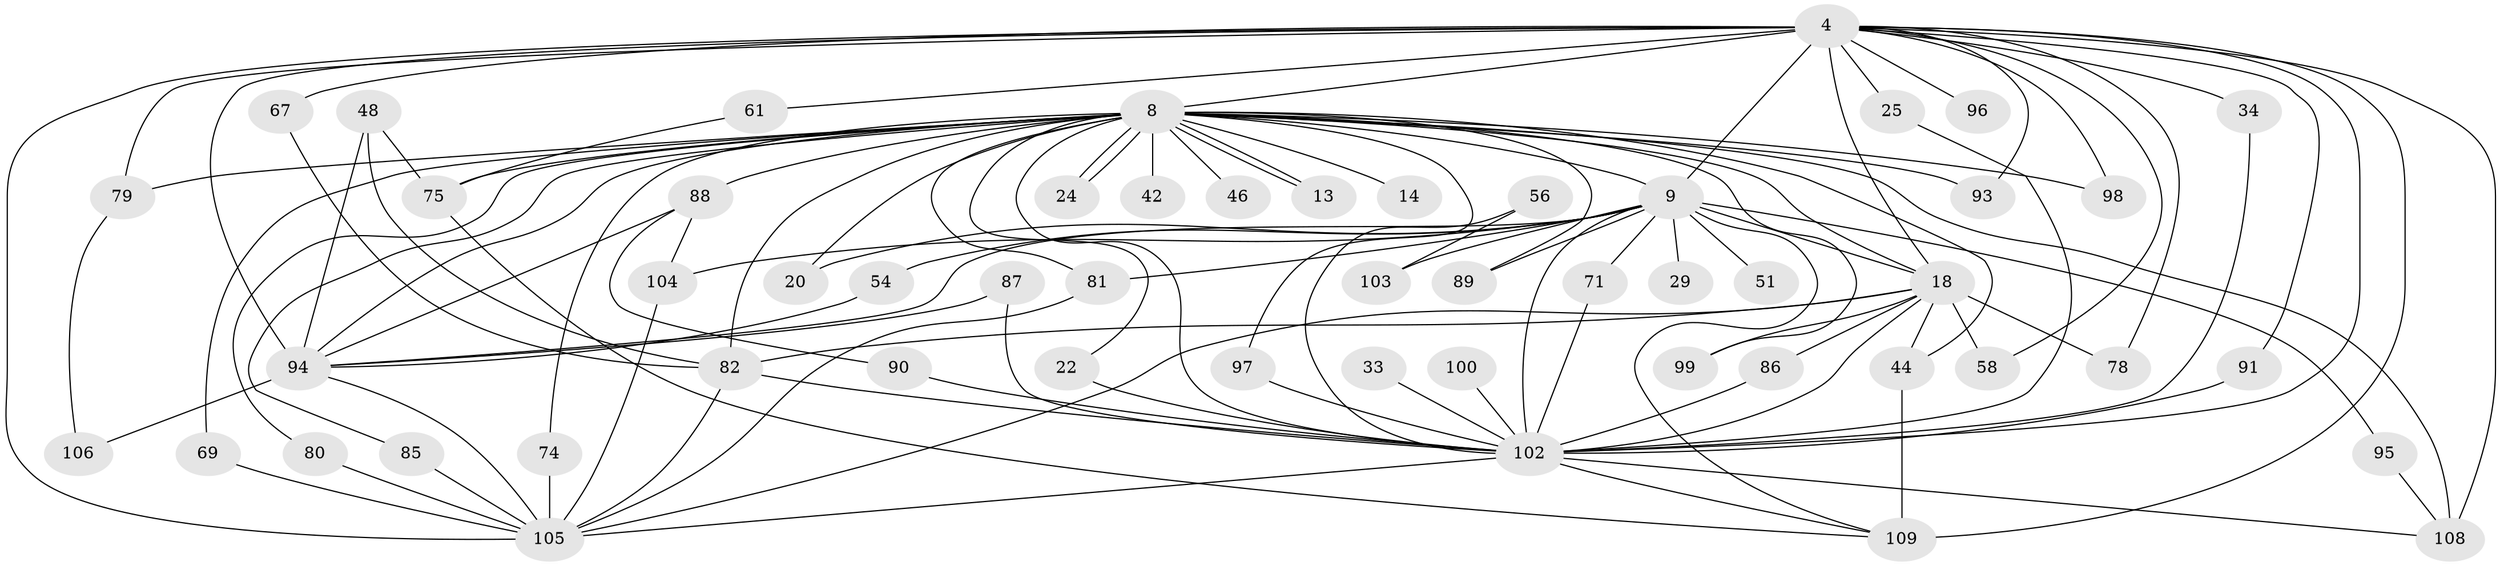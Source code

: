 // original degree distribution, {27: 0.009174311926605505, 24: 0.009174311926605505, 12: 0.009174311926605505, 25: 0.009174311926605505, 16: 0.01834862385321101, 22: 0.009174311926605505, 20: 0.009174311926605505, 30: 0.009174311926605505, 21: 0.009174311926605505, 3: 0.13761467889908258, 2: 0.5963302752293578, 13: 0.009174311926605505, 8: 0.009174311926605505, 5: 0.03669724770642202, 4: 0.10091743119266056, 6: 0.009174311926605505, 7: 0.009174311926605505}
// Generated by graph-tools (version 1.1) at 2025/49/03/04/25 21:49:45]
// undirected, 54 vertices, 110 edges
graph export_dot {
graph [start="1"]
  node [color=gray90,style=filled];
  4 [super="+2"];
  8 [super="+1"];
  9 [super="+7"];
  13;
  14;
  18 [super="+5"];
  20;
  22;
  24;
  25;
  29;
  33;
  34;
  42;
  44 [super="+11"];
  46;
  48;
  51;
  54 [super="+32"];
  56;
  58;
  61;
  67;
  69;
  71;
  74;
  75 [super="+55"];
  78;
  79 [super="+70"];
  80;
  81 [super="+50"];
  82 [super="+64+26"];
  85;
  86;
  87 [super="+27"];
  88 [super="+28+47"];
  89;
  90;
  91 [super="+62"];
  93;
  94 [super="+17+83"];
  95;
  96;
  97;
  98;
  99;
  100;
  102 [super="+84+101"];
  103 [super="+57"];
  104 [super="+72+19"];
  105 [super="+52+66+77"];
  106;
  108 [super="+73"];
  109 [super="+30+107"];
  4 -- 8 [weight=4];
  4 -- 9 [weight=4];
  4 -- 25;
  4 -- 58;
  4 -- 61;
  4 -- 67;
  4 -- 78;
  4 -- 93;
  4 -- 94 [weight=7];
  4 -- 96 [weight=2];
  4 -- 79 [weight=2];
  4 -- 34;
  4 -- 98;
  4 -- 109 [weight=3];
  4 -- 91;
  4 -- 108 [weight=3];
  4 -- 102 [weight=5];
  4 -- 18 [weight=4];
  4 -- 105 [weight=4];
  8 -- 9 [weight=4];
  8 -- 13;
  8 -- 13;
  8 -- 20;
  8 -- 22;
  8 -- 24;
  8 -- 24;
  8 -- 42 [weight=2];
  8 -- 46 [weight=2];
  8 -- 74;
  8 -- 75 [weight=2];
  8 -- 85;
  8 -- 89;
  8 -- 93;
  8 -- 98;
  8 -- 99;
  8 -- 108 [weight=2];
  8 -- 69;
  8 -- 14;
  8 -- 80;
  8 -- 81;
  8 -- 88 [weight=3];
  8 -- 97;
  8 -- 79 [weight=2];
  8 -- 82 [weight=3];
  8 -- 44;
  8 -- 102 [weight=5];
  8 -- 18 [weight=4];
  8 -- 94 [weight=2];
  9 -- 29 [weight=2];
  9 -- 71;
  9 -- 20;
  9 -- 89;
  9 -- 95;
  9 -- 103 [weight=2];
  9 -- 51;
  9 -- 54;
  9 -- 109;
  9 -- 81;
  9 -- 102 [weight=6];
  9 -- 18 [weight=4];
  9 -- 94;
  9 -- 104 [weight=2];
  18 -- 102 [weight=7];
  18 -- 99;
  18 -- 44;
  18 -- 78;
  18 -- 82;
  18 -- 86;
  18 -- 58;
  18 -- 105;
  22 -- 102;
  25 -- 102;
  33 -- 102 [weight=2];
  34 -- 102;
  44 -- 109;
  48 -- 75;
  48 -- 82;
  48 -- 94;
  54 -- 94 [weight=2];
  56 -- 103;
  56 -- 102 [weight=2];
  61 -- 75;
  67 -- 82;
  69 -- 105;
  71 -- 102;
  74 -- 105;
  75 -- 109;
  79 -- 106;
  80 -- 105;
  81 -- 105;
  82 -- 102 [weight=2];
  82 -- 105;
  85 -- 105;
  86 -- 102;
  87 -- 102;
  87 -- 94;
  88 -- 90;
  88 -- 104;
  88 -- 94;
  90 -- 102;
  91 -- 102 [weight=2];
  94 -- 106;
  94 -- 105;
  95 -- 108;
  97 -- 102;
  100 -- 102;
  102 -- 108;
  102 -- 105 [weight=3];
  102 -- 109;
  104 -- 105 [weight=2];
}
